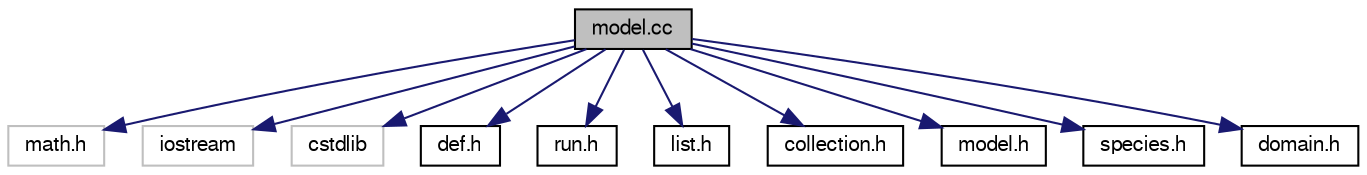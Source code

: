 digraph G
{
  edge [fontname="FreeSans",fontsize="10",labelfontname="FreeSans",labelfontsize="10"];
  node [fontname="FreeSans",fontsize="10",shape=record];
  Node1 [label="model.cc",height=0.2,width=0.4,color="black", fillcolor="grey75", style="filled" fontcolor="black"];
  Node1 -> Node2 [color="midnightblue",fontsize="10",style="solid"];
  Node2 [label="math.h",height=0.2,width=0.4,color="grey75", fillcolor="white", style="filled"];
  Node1 -> Node3 [color="midnightblue",fontsize="10",style="solid"];
  Node3 [label="iostream",height=0.2,width=0.4,color="grey75", fillcolor="white", style="filled"];
  Node1 -> Node4 [color="midnightblue",fontsize="10",style="solid"];
  Node4 [label="cstdlib",height=0.2,width=0.4,color="grey75", fillcolor="white", style="filled"];
  Node1 -> Node5 [color="midnightblue",fontsize="10",style="solid"];
  Node5 [label="def.h",height=0.2,width=0.4,color="black", fillcolor="white", style="filled",URL="$def_8h.html"];
  Node1 -> Node6 [color="midnightblue",fontsize="10",style="solid"];
  Node6 [label="run.h",height=0.2,width=0.4,color="black", fillcolor="white", style="filled",URL="$run_8h.html"];
  Node1 -> Node7 [color="midnightblue",fontsize="10",style="solid"];
  Node7 [label="list.h",height=0.2,width=0.4,color="black", fillcolor="white", style="filled",URL="$list_8h.html"];
  Node1 -> Node8 [color="midnightblue",fontsize="10",style="solid"];
  Node8 [label="collection.h",height=0.2,width=0.4,color="black", fillcolor="white", style="filled",URL="$collection_8h.html"];
  Node1 -> Node9 [color="midnightblue",fontsize="10",style="solid"];
  Node9 [label="model.h",height=0.2,width=0.4,color="black", fillcolor="white", style="filled",URL="$model_8h.html"];
  Node1 -> Node10 [color="midnightblue",fontsize="10",style="solid"];
  Node10 [label="species.h",height=0.2,width=0.4,color="black", fillcolor="white", style="filled",URL="$species_8h.html"];
  Node1 -> Node11 [color="midnightblue",fontsize="10",style="solid"];
  Node11 [label="domain.h",height=0.2,width=0.4,color="black", fillcolor="white", style="filled",URL="$domain_8h.html"];
}
